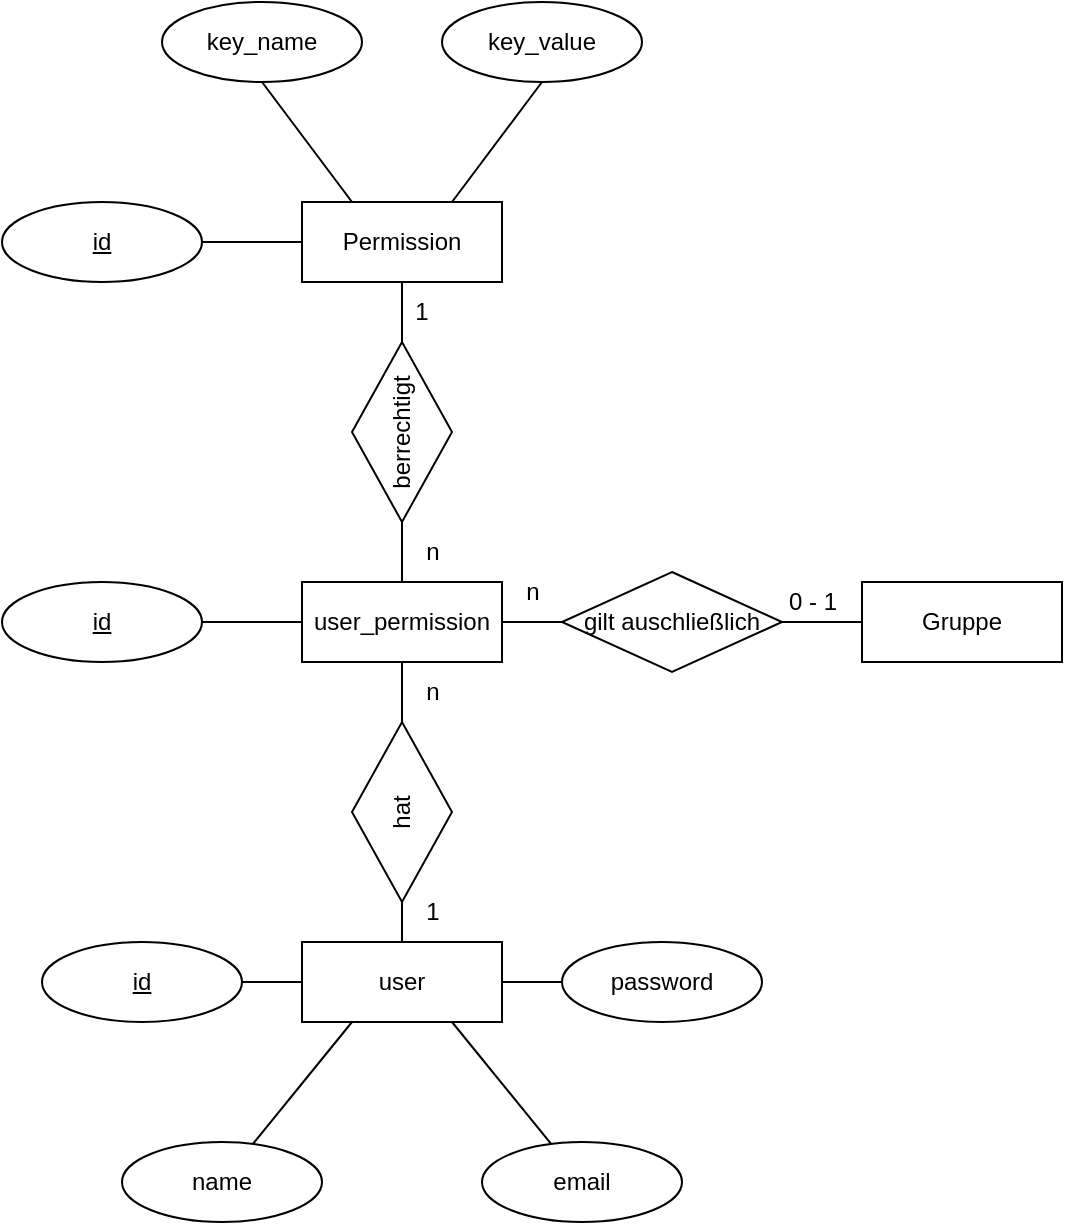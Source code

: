<mxfile>
    <diagram id="IPef4R0NzAM6uhejro7N" name="Page-1">
        <mxGraphModel dx="1200" dy="907" grid="1" gridSize="10" guides="1" tooltips="1" connect="1" arrows="1" fold="1" page="1" pageScale="1" pageWidth="850" pageHeight="1100" math="0" shadow="0">
            <root>
                <mxCell id="0"/>
                <mxCell id="1" parent="0"/>
                <mxCell id="5" value="Permission" style="whiteSpace=wrap;html=1;align=center;" parent="1" vertex="1">
                    <mxGeometry x="250" y="280" width="100" height="40" as="geometry"/>
                </mxCell>
                <mxCell id="7" style="edgeStyle=none;html=1;exitX=0.5;exitY=1;exitDx=0;exitDy=0;entryX=0.25;entryY=0;entryDx=0;entryDy=0;endArrow=none;endFill=0;" parent="1" source="6" target="5" edge="1">
                    <mxGeometry relative="1" as="geometry"/>
                </mxCell>
                <mxCell id="6" value="key_name" style="ellipse;whiteSpace=wrap;html=1;align=center;" parent="1" vertex="1">
                    <mxGeometry x="180" y="180" width="100" height="40" as="geometry"/>
                </mxCell>
                <mxCell id="9" style="edgeStyle=none;html=1;exitX=0.5;exitY=1;exitDx=0;exitDy=0;entryX=0.75;entryY=0;entryDx=0;entryDy=0;endArrow=none;endFill=0;" parent="1" source="8" target="5" edge="1">
                    <mxGeometry relative="1" as="geometry"/>
                </mxCell>
                <mxCell id="8" value="key_value" style="ellipse;whiteSpace=wrap;html=1;align=center;" parent="1" vertex="1">
                    <mxGeometry x="320" y="180" width="100" height="40" as="geometry"/>
                </mxCell>
                <mxCell id="11" style="edgeStyle=none;html=1;entryX=0;entryY=0.5;entryDx=0;entryDy=0;endArrow=none;endFill=0;" parent="1" source="10" target="5" edge="1">
                    <mxGeometry relative="1" as="geometry"/>
                </mxCell>
                <mxCell id="10" value="id" style="ellipse;whiteSpace=wrap;html=1;align=center;fontStyle=4;" parent="1" vertex="1">
                    <mxGeometry x="100" y="280" width="100" height="40" as="geometry"/>
                </mxCell>
                <mxCell id="44" style="edgeStyle=none;html=1;entryX=0;entryY=0.5;entryDx=0;entryDy=0;endArrow=none;endFill=0;" edge="1" parent="1" source="12" target="43">
                    <mxGeometry relative="1" as="geometry"/>
                </mxCell>
                <mxCell id="12" value="user_permission" style="whiteSpace=wrap;html=1;align=center;" parent="1" vertex="1">
                    <mxGeometry x="250" y="470" width="100" height="40" as="geometry"/>
                </mxCell>
                <mxCell id="13" value="user" style="whiteSpace=wrap;html=1;align=center;" parent="1" vertex="1">
                    <mxGeometry x="250" y="650" width="100" height="40" as="geometry"/>
                </mxCell>
                <mxCell id="15" style="edgeStyle=none;html=1;entryX=0;entryY=0.5;entryDx=0;entryDy=0;endArrow=none;endFill=0;" parent="1" source="14" target="13" edge="1">
                    <mxGeometry relative="1" as="geometry"/>
                </mxCell>
                <mxCell id="14" value="id" style="ellipse;whiteSpace=wrap;html=1;align=center;fontStyle=4;" parent="1" vertex="1">
                    <mxGeometry x="120" y="650" width="100" height="40" as="geometry"/>
                </mxCell>
                <mxCell id="18" style="edgeStyle=none;html=1;entryX=0.25;entryY=1;entryDx=0;entryDy=0;endArrow=none;endFill=0;" parent="1" source="17" target="13" edge="1">
                    <mxGeometry relative="1" as="geometry"/>
                </mxCell>
                <mxCell id="17" value="name" style="ellipse;whiteSpace=wrap;html=1;align=center;" parent="1" vertex="1">
                    <mxGeometry x="160" y="750" width="100" height="40" as="geometry"/>
                </mxCell>
                <mxCell id="20" style="edgeStyle=none;html=1;entryX=0.75;entryY=1;entryDx=0;entryDy=0;endArrow=none;endFill=0;" parent="1" source="19" target="13" edge="1">
                    <mxGeometry relative="1" as="geometry"/>
                </mxCell>
                <mxCell id="19" value="email" style="ellipse;whiteSpace=wrap;html=1;align=center;" parent="1" vertex="1">
                    <mxGeometry x="340" y="750" width="100" height="40" as="geometry"/>
                </mxCell>
                <mxCell id="23" style="edgeStyle=none;html=1;entryX=1;entryY=0.5;entryDx=0;entryDy=0;endArrow=none;endFill=0;" parent="1" source="22" target="13" edge="1">
                    <mxGeometry relative="1" as="geometry"/>
                </mxCell>
                <mxCell id="22" value="password" style="ellipse;whiteSpace=wrap;html=1;align=center;" parent="1" vertex="1">
                    <mxGeometry x="380" y="650" width="100" height="40" as="geometry"/>
                </mxCell>
                <mxCell id="28" style="edgeStyle=none;html=1;entryX=0.5;entryY=1;entryDx=0;entryDy=0;endArrow=none;endFill=0;" parent="1" source="26" target="5" edge="1">
                    <mxGeometry relative="1" as="geometry"/>
                </mxCell>
                <mxCell id="32" style="edgeStyle=none;html=1;entryX=0.5;entryY=0;entryDx=0;entryDy=0;endArrow=none;endFill=0;" parent="1" target="12" edge="1">
                    <mxGeometry relative="1" as="geometry">
                        <mxPoint x="300" y="430" as="sourcePoint"/>
                    </mxGeometry>
                </mxCell>
                <mxCell id="26" value="berrechtigt" style="shape=rhombus;perimeter=rhombusPerimeter;whiteSpace=wrap;html=1;align=center;rotation=-90;" parent="1" vertex="1">
                    <mxGeometry x="255" y="370" width="90" height="50" as="geometry"/>
                </mxCell>
                <mxCell id="30" style="edgeStyle=none;html=1;entryX=0.5;entryY=0;entryDx=0;entryDy=0;endArrow=none;endFill=0;" parent="1" source="29" target="13" edge="1">
                    <mxGeometry relative="1" as="geometry"/>
                </mxCell>
                <mxCell id="31" style="edgeStyle=none;html=1;entryX=0.5;entryY=1;entryDx=0;entryDy=0;endArrow=none;endFill=0;" parent="1" source="29" target="12" edge="1">
                    <mxGeometry relative="1" as="geometry"/>
                </mxCell>
                <mxCell id="29" value="hat" style="shape=rhombus;perimeter=rhombusPerimeter;whiteSpace=wrap;html=1;align=center;rotation=-90;" parent="1" vertex="1">
                    <mxGeometry x="255" y="560" width="90" height="50" as="geometry"/>
                </mxCell>
                <mxCell id="33" value="1" style="text;strokeColor=none;align=center;fillColor=none;html=1;verticalAlign=middle;whiteSpace=wrap;rounded=0;" parent="1" vertex="1">
                    <mxGeometry x="280" y="320" width="60" height="30" as="geometry"/>
                </mxCell>
                <mxCell id="37" value="n" style="text;html=1;align=center;verticalAlign=middle;resizable=0;points=[];autosize=1;strokeColor=none;fillColor=none;" parent="1" vertex="1">
                    <mxGeometry x="300" y="440" width="30" height="30" as="geometry"/>
                </mxCell>
                <mxCell id="38" value="n" style="text;html=1;align=center;verticalAlign=middle;resizable=0;points=[];autosize=1;strokeColor=none;fillColor=none;" parent="1" vertex="1">
                    <mxGeometry x="300" y="510" width="30" height="30" as="geometry"/>
                </mxCell>
                <mxCell id="39" value="1" style="text;html=1;align=center;verticalAlign=middle;resizable=0;points=[];autosize=1;strokeColor=none;fillColor=none;" parent="1" vertex="1">
                    <mxGeometry x="300" y="620" width="30" height="30" as="geometry"/>
                </mxCell>
                <mxCell id="41" style="edgeStyle=none;html=1;entryX=0;entryY=0.5;entryDx=0;entryDy=0;endArrow=none;endFill=0;" parent="1" source="40" target="12" edge="1">
                    <mxGeometry relative="1" as="geometry"/>
                </mxCell>
                <mxCell id="40" value="id" style="ellipse;whiteSpace=wrap;html=1;align=center;fontStyle=4;" parent="1" vertex="1">
                    <mxGeometry x="100" y="470" width="100" height="40" as="geometry"/>
                </mxCell>
                <mxCell id="42" value="Gruppe" style="whiteSpace=wrap;html=1;align=center;" vertex="1" parent="1">
                    <mxGeometry x="530" y="470" width="100" height="40" as="geometry"/>
                </mxCell>
                <mxCell id="45" style="edgeStyle=none;html=1;entryX=0;entryY=0.5;entryDx=0;entryDy=0;endArrow=none;endFill=0;" edge="1" parent="1" source="43" target="42">
                    <mxGeometry relative="1" as="geometry"/>
                </mxCell>
                <mxCell id="43" value="gilt auschließlich" style="shape=rhombus;perimeter=rhombusPerimeter;whiteSpace=wrap;html=1;align=center;" vertex="1" parent="1">
                    <mxGeometry x="380" y="465" width="110" height="50" as="geometry"/>
                </mxCell>
                <mxCell id="46" value="0 - 1" style="text;html=1;align=center;verticalAlign=middle;resizable=0;points=[];autosize=1;strokeColor=none;fillColor=none;" vertex="1" parent="1">
                    <mxGeometry x="480" y="465" width="50" height="30" as="geometry"/>
                </mxCell>
                <mxCell id="47" value="n" style="text;html=1;align=center;verticalAlign=middle;resizable=0;points=[];autosize=1;strokeColor=none;fillColor=none;" vertex="1" parent="1">
                    <mxGeometry x="350" y="460" width="30" height="30" as="geometry"/>
                </mxCell>
            </root>
        </mxGraphModel>
    </diagram>
</mxfile>